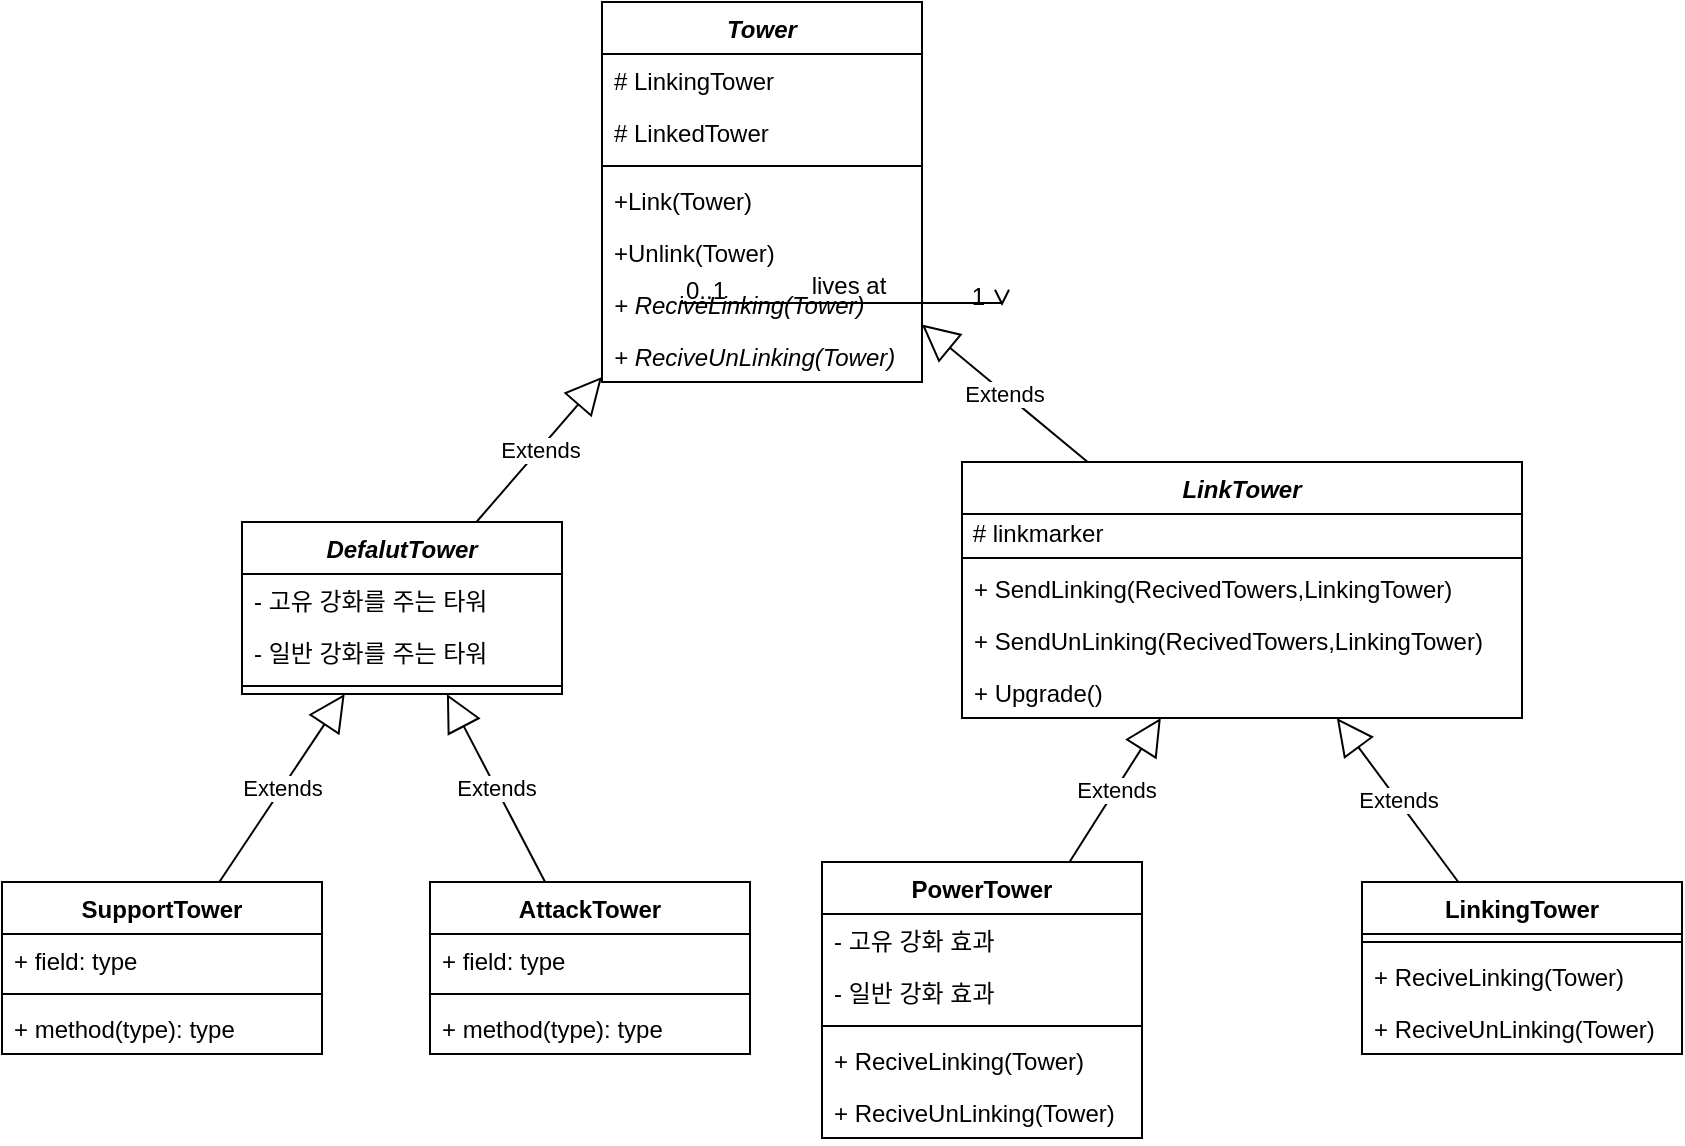<mxfile version="17.1.3" type="github"><diagram id="C5RBs43oDa-KdzZeNtuy" name="Page-1"><mxGraphModel dx="1422" dy="780" grid="1" gridSize="10" guides="1" tooltips="1" connect="1" arrows="1" fold="1" page="1" pageScale="1" pageWidth="827" pageHeight="1169" math="0" shadow="0"><root><mxCell id="WIyWlLk6GJQsqaUBKTNV-0"/><mxCell id="WIyWlLk6GJQsqaUBKTNV-1" parent="WIyWlLk6GJQsqaUBKTNV-0"/><mxCell id="zkfFHV4jXpPFQw0GAbJ--26" value="" style="endArrow=open;shadow=0;strokeWidth=1;rounded=0;endFill=1;edgeStyle=elbowEdgeStyle;elbow=vertical;" parent="WIyWlLk6GJQsqaUBKTNV-1" target="zkfFHV4jXpPFQw0GAbJ--17" edge="1"><mxGeometry x="0.5" y="41" relative="1" as="geometry"><mxPoint x="380" y="189" as="sourcePoint"/><mxPoint x="540" y="192" as="targetPoint"/><mxPoint x="-40" y="32" as="offset"/></mxGeometry></mxCell><mxCell id="zkfFHV4jXpPFQw0GAbJ--27" value="0..1" style="resizable=0;align=left;verticalAlign=bottom;labelBackgroundColor=none;fontSize=12;" parent="zkfFHV4jXpPFQw0GAbJ--26" connectable="0" vertex="1"><mxGeometry x="-1" relative="1" as="geometry"><mxPoint y="4" as="offset"/></mxGeometry></mxCell><mxCell id="zkfFHV4jXpPFQw0GAbJ--28" value="1" style="resizable=0;align=right;verticalAlign=bottom;labelBackgroundColor=none;fontSize=12;" parent="zkfFHV4jXpPFQw0GAbJ--26" connectable="0" vertex="1"><mxGeometry x="1" relative="1" as="geometry"><mxPoint x="-7" y="4" as="offset"/></mxGeometry></mxCell><mxCell id="zkfFHV4jXpPFQw0GAbJ--29" value="lives at" style="text;html=1;resizable=0;points=[];;align=center;verticalAlign=middle;labelBackgroundColor=none;rounded=0;shadow=0;strokeWidth=1;fontSize=12;" parent="zkfFHV4jXpPFQw0GAbJ--26" vertex="1" connectable="0"><mxGeometry x="0.5" y="49" relative="1" as="geometry"><mxPoint x="-38" y="40" as="offset"/></mxGeometry></mxCell><mxCell id="ORsI3d9svduDLqm79B6g-0" value="DefalutTower" style="swimlane;fontStyle=3;align=center;verticalAlign=top;childLayout=stackLayout;horizontal=1;startSize=26;horizontalStack=0;resizeParent=1;resizeParentMax=0;resizeLast=0;collapsible=1;marginBottom=0;" vertex="1" parent="WIyWlLk6GJQsqaUBKTNV-1"><mxGeometry x="160" y="300" width="160" height="86" as="geometry"/></mxCell><mxCell id="ORsI3d9svduDLqm79B6g-1" value="- 고유 강화를 주는 타워" style="text;strokeColor=none;fillColor=none;align=left;verticalAlign=top;spacingLeft=4;spacingRight=4;overflow=hidden;rotatable=0;points=[[0,0.5],[1,0.5]];portConstraint=eastwest;" vertex="1" parent="ORsI3d9svduDLqm79B6g-0"><mxGeometry y="26" width="160" height="26" as="geometry"/></mxCell><mxCell id="ORsI3d9svduDLqm79B6g-40" value="- 일반 강화를 주는 타워 " style="text;strokeColor=none;fillColor=none;align=left;verticalAlign=top;spacingLeft=4;spacingRight=4;overflow=hidden;rotatable=0;points=[[0,0.5],[1,0.5]];portConstraint=eastwest;" vertex="1" parent="ORsI3d9svduDLqm79B6g-0"><mxGeometry y="52" width="160" height="26" as="geometry"/></mxCell><mxCell id="ORsI3d9svduDLqm79B6g-2" value="" style="line;strokeWidth=1;fillColor=none;align=left;verticalAlign=middle;spacingTop=-1;spacingLeft=3;spacingRight=3;rotatable=0;labelPosition=right;points=[];portConstraint=eastwest;" vertex="1" parent="ORsI3d9svduDLqm79B6g-0"><mxGeometry y="78" width="160" height="8" as="geometry"/></mxCell><mxCell id="ORsI3d9svduDLqm79B6g-4" value="LinkTower" style="swimlane;fontStyle=3;align=center;verticalAlign=top;childLayout=stackLayout;horizontal=1;startSize=26;horizontalStack=0;resizeParent=1;resizeParentMax=0;resizeLast=0;collapsible=1;marginBottom=0;" vertex="1" parent="WIyWlLk6GJQsqaUBKTNV-1"><mxGeometry x="520" y="270" width="280" height="128" as="geometry"><mxRectangle x="630" y="150" width="90" height="26" as="alternateBounds"/></mxGeometry></mxCell><mxCell id="ORsI3d9svduDLqm79B6g-89" value="&amp;nbsp;# linkmarker" style="text;html=1;align=left;verticalAlign=middle;resizable=0;points=[];autosize=1;strokeColor=none;fillColor=none;" vertex="1" parent="ORsI3d9svduDLqm79B6g-4"><mxGeometry y="26" width="280" height="20" as="geometry"/></mxCell><mxCell id="ORsI3d9svduDLqm79B6g-6" value="" style="line;strokeWidth=1;fillColor=none;align=left;verticalAlign=middle;spacingTop=-1;spacingLeft=3;spacingRight=3;rotatable=0;labelPosition=right;points=[];portConstraint=eastwest;" vertex="1" parent="ORsI3d9svduDLqm79B6g-4"><mxGeometry y="46" width="280" height="4" as="geometry"/></mxCell><mxCell id="ORsI3d9svduDLqm79B6g-7" value="+ SendLinking(RecivedTowers,LinkingTower)" style="text;strokeColor=none;fillColor=none;align=left;verticalAlign=top;spacingLeft=4;spacingRight=4;overflow=hidden;rotatable=0;points=[[0,0.5],[1,0.5]];portConstraint=eastwest;" vertex="1" parent="ORsI3d9svduDLqm79B6g-4"><mxGeometry y="50" width="280" height="26" as="geometry"/></mxCell><mxCell id="ORsI3d9svduDLqm79B6g-41" value="+ SendUnLinking(RecivedTowers,LinkingTower)" style="text;strokeColor=none;fillColor=none;align=left;verticalAlign=top;spacingLeft=4;spacingRight=4;overflow=hidden;rotatable=0;points=[[0,0.5],[1,0.5]];portConstraint=eastwest;" vertex="1" parent="ORsI3d9svduDLqm79B6g-4"><mxGeometry y="76" width="280" height="26" as="geometry"/></mxCell><mxCell id="ORsI3d9svduDLqm79B6g-81" value="+ Upgrade()" style="text;strokeColor=none;fillColor=none;align=left;verticalAlign=top;spacingLeft=4;spacingRight=4;overflow=hidden;rotatable=0;points=[[0,0.5],[1,0.5]];portConstraint=eastwest;" vertex="1" parent="ORsI3d9svduDLqm79B6g-4"><mxGeometry y="102" width="280" height="26" as="geometry"/></mxCell><mxCell id="ORsI3d9svduDLqm79B6g-10" value="Tower" style="swimlane;fontStyle=3;align=center;verticalAlign=top;childLayout=stackLayout;horizontal=1;startSize=26;horizontalStack=0;resizeParent=1;resizeParentMax=0;resizeLast=0;collapsible=1;marginBottom=0;" vertex="1" parent="WIyWlLk6GJQsqaUBKTNV-1"><mxGeometry x="340" y="40" width="160" height="190" as="geometry"/></mxCell><mxCell id="ORsI3d9svduDLqm79B6g-11" value="# LinkingTower" style="text;strokeColor=none;fillColor=none;align=left;verticalAlign=top;spacingLeft=4;spacingRight=4;overflow=hidden;rotatable=0;points=[[0,0.5],[1,0.5]];portConstraint=eastwest;" vertex="1" parent="ORsI3d9svduDLqm79B6g-10"><mxGeometry y="26" width="160" height="26" as="geometry"/></mxCell><mxCell id="ORsI3d9svduDLqm79B6g-32" value="# LinkedTower" style="text;strokeColor=none;fillColor=none;align=left;verticalAlign=top;spacingLeft=4;spacingRight=4;overflow=hidden;rotatable=0;points=[[0,0.5],[1,0.5]];portConstraint=eastwest;" vertex="1" parent="ORsI3d9svduDLqm79B6g-10"><mxGeometry y="52" width="160" height="26" as="geometry"/></mxCell><mxCell id="ORsI3d9svduDLqm79B6g-12" value="" style="line;strokeWidth=1;fillColor=none;align=left;verticalAlign=middle;spacingTop=-1;spacingLeft=3;spacingRight=3;rotatable=0;labelPosition=right;points=[];portConstraint=eastwest;" vertex="1" parent="ORsI3d9svduDLqm79B6g-10"><mxGeometry y="78" width="160" height="8" as="geometry"/></mxCell><mxCell id="ORsI3d9svduDLqm79B6g-13" value="+Link(Tower)" style="text;strokeColor=none;fillColor=none;align=left;verticalAlign=top;spacingLeft=4;spacingRight=4;overflow=hidden;rotatable=0;points=[[0,0.5],[1,0.5]];portConstraint=eastwest;" vertex="1" parent="ORsI3d9svduDLqm79B6g-10"><mxGeometry y="86" width="160" height="26" as="geometry"/></mxCell><mxCell id="ORsI3d9svduDLqm79B6g-33" value="+Unlink(Tower)" style="text;strokeColor=none;fillColor=none;align=left;verticalAlign=top;spacingLeft=4;spacingRight=4;overflow=hidden;rotatable=0;points=[[0,0.5],[1,0.5]];portConstraint=eastwest;" vertex="1" parent="ORsI3d9svduDLqm79B6g-10"><mxGeometry y="112" width="160" height="26" as="geometry"/></mxCell><mxCell id="ORsI3d9svduDLqm79B6g-45" value="+ ReciveLinking(Tower)" style="text;strokeColor=none;fillColor=none;align=left;verticalAlign=top;spacingLeft=4;spacingRight=4;overflow=hidden;rotatable=0;points=[[0,0.5],[1,0.5]];portConstraint=eastwest;fontStyle=2" vertex="1" parent="ORsI3d9svduDLqm79B6g-10"><mxGeometry y="138" width="160" height="26" as="geometry"/></mxCell><mxCell id="ORsI3d9svduDLqm79B6g-46" value="+ ReciveUnLinking(Tower)" style="text;strokeColor=none;fillColor=none;align=left;verticalAlign=top;spacingLeft=4;spacingRight=4;overflow=hidden;rotatable=0;points=[[0,0.5],[1,0.5]];portConstraint=eastwest;fontStyle=2" vertex="1" parent="ORsI3d9svduDLqm79B6g-10"><mxGeometry y="164" width="160" height="26" as="geometry"/></mxCell><mxCell id="ORsI3d9svduDLqm79B6g-35" value="Extends" style="endArrow=block;endSize=16;endFill=0;html=1;rounded=0;" edge="1" parent="WIyWlLk6GJQsqaUBKTNV-1" source="ORsI3d9svduDLqm79B6g-0" target="ORsI3d9svduDLqm79B6g-10"><mxGeometry width="160" relative="1" as="geometry"><mxPoint x="330" y="400" as="sourcePoint"/><mxPoint x="490" y="400" as="targetPoint"/></mxGeometry></mxCell><mxCell id="ORsI3d9svduDLqm79B6g-36" value="Extends" style="endArrow=block;endSize=16;endFill=0;html=1;rounded=0;" edge="1" parent="WIyWlLk6GJQsqaUBKTNV-1" source="ORsI3d9svduDLqm79B6g-4" target="ORsI3d9svduDLqm79B6g-10"><mxGeometry width="160" relative="1" as="geometry"><mxPoint x="390" y="260" as="sourcePoint"/><mxPoint x="550" y="260" as="targetPoint"/></mxGeometry></mxCell><mxCell id="ORsI3d9svduDLqm79B6g-47" value="SupportTower" style="swimlane;fontStyle=1;align=center;verticalAlign=top;childLayout=stackLayout;horizontal=1;startSize=26;horizontalStack=0;resizeParent=1;resizeParentMax=0;resizeLast=0;collapsible=1;marginBottom=0;" vertex="1" parent="WIyWlLk6GJQsqaUBKTNV-1"><mxGeometry x="40" y="480" width="160" height="86" as="geometry"/></mxCell><mxCell id="ORsI3d9svduDLqm79B6g-48" value="+ field: type" style="text;strokeColor=none;fillColor=none;align=left;verticalAlign=top;spacingLeft=4;spacingRight=4;overflow=hidden;rotatable=0;points=[[0,0.5],[1,0.5]];portConstraint=eastwest;" vertex="1" parent="ORsI3d9svduDLqm79B6g-47"><mxGeometry y="26" width="160" height="26" as="geometry"/></mxCell><mxCell id="ORsI3d9svduDLqm79B6g-49" value="" style="line;strokeWidth=1;fillColor=none;align=left;verticalAlign=middle;spacingTop=-1;spacingLeft=3;spacingRight=3;rotatable=0;labelPosition=right;points=[];portConstraint=eastwest;" vertex="1" parent="ORsI3d9svduDLqm79B6g-47"><mxGeometry y="52" width="160" height="8" as="geometry"/></mxCell><mxCell id="ORsI3d9svduDLqm79B6g-50" value="+ method(type): type" style="text;strokeColor=none;fillColor=none;align=left;verticalAlign=top;spacingLeft=4;spacingRight=4;overflow=hidden;rotatable=0;points=[[0,0.5],[1,0.5]];portConstraint=eastwest;" vertex="1" parent="ORsI3d9svduDLqm79B6g-47"><mxGeometry y="60" width="160" height="26" as="geometry"/></mxCell><mxCell id="ORsI3d9svduDLqm79B6g-51" value="AttackTower" style="swimlane;fontStyle=1;align=center;verticalAlign=top;childLayout=stackLayout;horizontal=1;startSize=26;horizontalStack=0;resizeParent=1;resizeParentMax=0;resizeLast=0;collapsible=1;marginBottom=0;" vertex="1" parent="WIyWlLk6GJQsqaUBKTNV-1"><mxGeometry x="254" y="480" width="160" height="86" as="geometry"/></mxCell><mxCell id="ORsI3d9svduDLqm79B6g-52" value="+ field: type" style="text;strokeColor=none;fillColor=none;align=left;verticalAlign=top;spacingLeft=4;spacingRight=4;overflow=hidden;rotatable=0;points=[[0,0.5],[1,0.5]];portConstraint=eastwest;" vertex="1" parent="ORsI3d9svduDLqm79B6g-51"><mxGeometry y="26" width="160" height="26" as="geometry"/></mxCell><mxCell id="ORsI3d9svduDLqm79B6g-53" value="" style="line;strokeWidth=1;fillColor=none;align=left;verticalAlign=middle;spacingTop=-1;spacingLeft=3;spacingRight=3;rotatable=0;labelPosition=right;points=[];portConstraint=eastwest;" vertex="1" parent="ORsI3d9svduDLqm79B6g-51"><mxGeometry y="52" width="160" height="8" as="geometry"/></mxCell><mxCell id="ORsI3d9svduDLqm79B6g-54" value="+ method(type): type" style="text;strokeColor=none;fillColor=none;align=left;verticalAlign=top;spacingLeft=4;spacingRight=4;overflow=hidden;rotatable=0;points=[[0,0.5],[1,0.5]];portConstraint=eastwest;" vertex="1" parent="ORsI3d9svduDLqm79B6g-51"><mxGeometry y="60" width="160" height="26" as="geometry"/></mxCell><mxCell id="ORsI3d9svduDLqm79B6g-55" value="PowerTower" style="swimlane;fontStyle=1;align=center;verticalAlign=top;childLayout=stackLayout;horizontal=1;startSize=26;horizontalStack=0;resizeParent=1;resizeParentMax=0;resizeLast=0;collapsible=1;marginBottom=0;" vertex="1" parent="WIyWlLk6GJQsqaUBKTNV-1"><mxGeometry x="450" y="470" width="160" height="138" as="geometry"/></mxCell><mxCell id="ORsI3d9svduDLqm79B6g-56" value="- 고유 강화 효과" style="text;strokeColor=none;fillColor=none;align=left;verticalAlign=top;spacingLeft=4;spacingRight=4;overflow=hidden;rotatable=0;points=[[0,0.5],[1,0.5]];portConstraint=eastwest;" vertex="1" parent="ORsI3d9svduDLqm79B6g-55"><mxGeometry y="26" width="160" height="26" as="geometry"/></mxCell><mxCell id="ORsI3d9svduDLqm79B6g-80" value="- 일반 강화 효과" style="text;strokeColor=none;fillColor=none;align=left;verticalAlign=top;spacingLeft=4;spacingRight=4;overflow=hidden;rotatable=0;points=[[0,0.5],[1,0.5]];portConstraint=eastwest;" vertex="1" parent="ORsI3d9svduDLqm79B6g-55"><mxGeometry y="52" width="160" height="26" as="geometry"/></mxCell><mxCell id="ORsI3d9svduDLqm79B6g-57" value="" style="line;strokeWidth=1;fillColor=none;align=left;verticalAlign=middle;spacingTop=-1;spacingLeft=3;spacingRight=3;rotatable=0;labelPosition=right;points=[];portConstraint=eastwest;" vertex="1" parent="ORsI3d9svduDLqm79B6g-55"><mxGeometry y="78" width="160" height="8" as="geometry"/></mxCell><mxCell id="ORsI3d9svduDLqm79B6g-58" value="+ ReciveLinking(Tower)" style="text;strokeColor=none;fillColor=none;align=left;verticalAlign=top;spacingLeft=4;spacingRight=4;overflow=hidden;rotatable=0;points=[[0,0.5],[1,0.5]];portConstraint=eastwest;" vertex="1" parent="ORsI3d9svduDLqm79B6g-55"><mxGeometry y="86" width="160" height="26" as="geometry"/></mxCell><mxCell id="ORsI3d9svduDLqm79B6g-77" value="+ ReciveUnLinking(Tower)" style="text;strokeColor=none;fillColor=none;align=left;verticalAlign=top;spacingLeft=4;spacingRight=4;overflow=hidden;rotatable=0;points=[[0,0.5],[1,0.5]];portConstraint=eastwest;" vertex="1" parent="ORsI3d9svduDLqm79B6g-55"><mxGeometry y="112" width="160" height="26" as="geometry"/></mxCell><mxCell id="ORsI3d9svduDLqm79B6g-59" value="LinkingTower" style="swimlane;fontStyle=1;align=center;verticalAlign=top;childLayout=stackLayout;horizontal=1;startSize=26;horizontalStack=0;resizeParent=1;resizeParentMax=0;resizeLast=0;collapsible=1;marginBottom=0;" vertex="1" parent="WIyWlLk6GJQsqaUBKTNV-1"><mxGeometry x="720" y="480" width="160" height="86" as="geometry"/></mxCell><mxCell id="ORsI3d9svduDLqm79B6g-61" value="" style="line;strokeWidth=1;fillColor=none;align=left;verticalAlign=middle;spacingTop=-1;spacingLeft=3;spacingRight=3;rotatable=0;labelPosition=right;points=[];portConstraint=eastwest;" vertex="1" parent="ORsI3d9svduDLqm79B6g-59"><mxGeometry y="26" width="160" height="8" as="geometry"/></mxCell><mxCell id="ORsI3d9svduDLqm79B6g-62" value="+ ReciveLinking(Tower)" style="text;strokeColor=none;fillColor=none;align=left;verticalAlign=top;spacingLeft=4;spacingRight=4;overflow=hidden;rotatable=0;points=[[0,0.5],[1,0.5]];portConstraint=eastwest;" vertex="1" parent="ORsI3d9svduDLqm79B6g-59"><mxGeometry y="34" width="160" height="26" as="geometry"/></mxCell><mxCell id="ORsI3d9svduDLqm79B6g-79" value="+ ReciveUnLinking(Tower)" style="text;strokeColor=none;fillColor=none;align=left;verticalAlign=top;spacingLeft=4;spacingRight=4;overflow=hidden;rotatable=0;points=[[0,0.5],[1,0.5]];portConstraint=eastwest;" vertex="1" parent="ORsI3d9svduDLqm79B6g-59"><mxGeometry y="60" width="160" height="26" as="geometry"/></mxCell><mxCell id="ORsI3d9svduDLqm79B6g-64" value="Extends" style="endArrow=block;endSize=16;endFill=0;html=1;rounded=0;" edge="1" parent="WIyWlLk6GJQsqaUBKTNV-1" source="ORsI3d9svduDLqm79B6g-47" target="ORsI3d9svduDLqm79B6g-0"><mxGeometry width="160" relative="1" as="geometry"><mxPoint x="260" y="400" as="sourcePoint"/><mxPoint x="420" y="400" as="targetPoint"/></mxGeometry></mxCell><mxCell id="ORsI3d9svduDLqm79B6g-65" value="Extends" style="endArrow=block;endSize=16;endFill=0;html=1;rounded=0;" edge="1" parent="WIyWlLk6GJQsqaUBKTNV-1" source="ORsI3d9svduDLqm79B6g-51" target="ORsI3d9svduDLqm79B6g-0"><mxGeometry width="160" relative="1" as="geometry"><mxPoint x="260" y="400" as="sourcePoint"/><mxPoint x="420" y="400" as="targetPoint"/></mxGeometry></mxCell><mxCell id="ORsI3d9svduDLqm79B6g-66" value="Extends" style="endArrow=block;endSize=16;endFill=0;html=1;rounded=0;" edge="1" parent="WIyWlLk6GJQsqaUBKTNV-1" source="ORsI3d9svduDLqm79B6g-55" target="ORsI3d9svduDLqm79B6g-4"><mxGeometry width="160" relative="1" as="geometry"><mxPoint x="260" y="400" as="sourcePoint"/><mxPoint x="420" y="400" as="targetPoint"/></mxGeometry></mxCell><mxCell id="ORsI3d9svduDLqm79B6g-67" value="Extends" style="endArrow=block;endSize=16;endFill=0;html=1;rounded=0;" edge="1" parent="WIyWlLk6GJQsqaUBKTNV-1" source="ORsI3d9svduDLqm79B6g-59" target="ORsI3d9svduDLqm79B6g-4"><mxGeometry width="160" relative="1" as="geometry"><mxPoint x="260" y="400" as="sourcePoint"/><mxPoint x="420" y="400" as="targetPoint"/></mxGeometry></mxCell></root></mxGraphModel></diagram></mxfile>